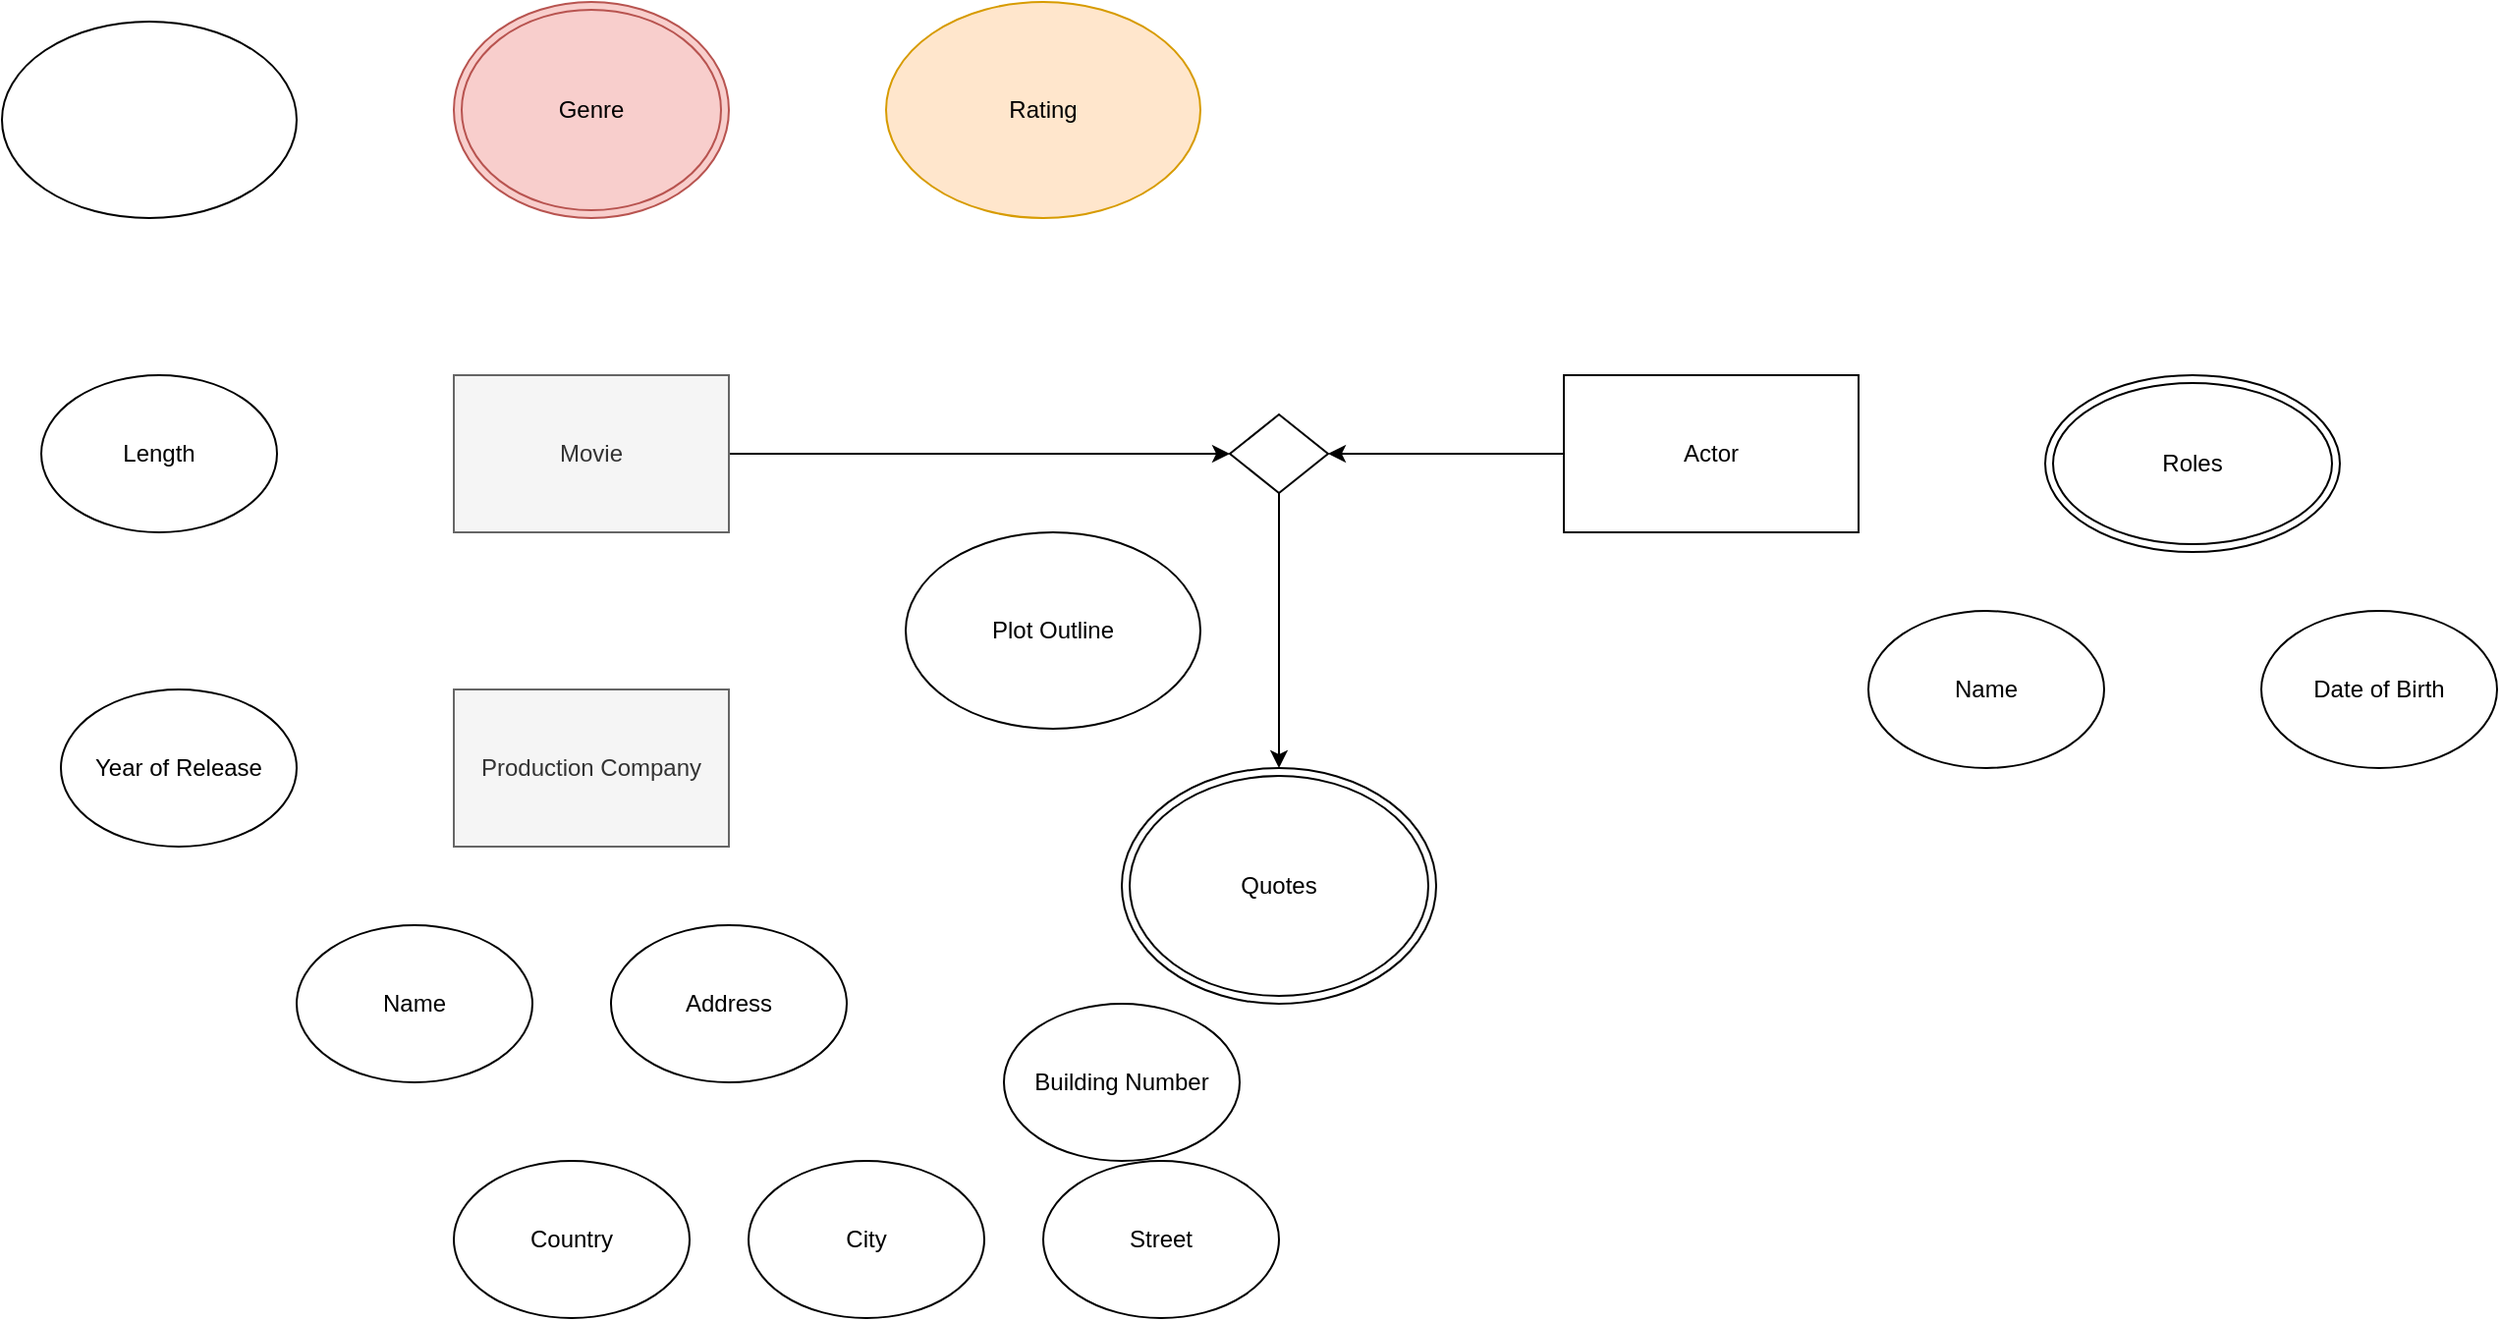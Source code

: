 <mxfile version="14.7.0" type="github">
  <diagram id="sgW8315THJMmDeOMLILc" name="Page-1">
    <mxGraphModel dx="998" dy="548" grid="1" gridSize="10" guides="1" tooltips="1" connect="1" arrows="1" fold="1" page="1" pageScale="1" pageWidth="850" pageHeight="1100" math="0" shadow="0">
      <root>
        <mxCell id="0" />
        <mxCell id="1" parent="0" />
        <mxCell id="Qs5P2ZCcg5z2vbFwHX0I-29" value="" style="edgeStyle=orthogonalEdgeStyle;rounded=0;orthogonalLoop=1;jettySize=auto;html=1;entryX=0;entryY=0.5;entryDx=0;entryDy=0;" edge="1" parent="1" source="68K0g6yoqlShgge0QlgU-1" target="Qs5P2ZCcg5z2vbFwHX0I-22">
          <mxGeometry relative="1" as="geometry">
            <mxPoint x="650" y="270" as="targetPoint" />
          </mxGeometry>
        </mxCell>
        <mxCell id="68K0g6yoqlShgge0QlgU-1" value="Movie" style="rounded=0;whiteSpace=wrap;html=1;fillColor=#f5f5f5;strokeColor=#666666;fontColor=#333333;" parent="1" vertex="1">
          <mxGeometry x="320" y="240" width="140" height="80" as="geometry" />
        </mxCell>
        <mxCell id="68K0g6yoqlShgge0QlgU-12" value="Genre" style="ellipse;shape=doubleEllipse;whiteSpace=wrap;html=1;fillColor=#f8cecc;strokeColor=#b85450;" parent="1" vertex="1">
          <mxGeometry x="320" y="50" width="140" height="110" as="geometry" />
        </mxCell>
        <mxCell id="Qs5P2ZCcg5z2vbFwHX0I-3" value="" style="ellipse;whiteSpace=wrap;html=1;" vertex="1" parent="1">
          <mxGeometry x="90" y="60" width="150" height="100" as="geometry" />
        </mxCell>
        <mxCell id="Qs5P2ZCcg5z2vbFwHX0I-4" value="Rating" style="ellipse;whiteSpace=wrap;html=1;fillColor=#ffe6cc;strokeColor=#d79b00;" vertex="1" parent="1">
          <mxGeometry x="540" y="50" width="160" height="110" as="geometry" />
        </mxCell>
        <mxCell id="Qs5P2ZCcg5z2vbFwHX0I-5" value="Length" style="ellipse;whiteSpace=wrap;html=1;" vertex="1" parent="1">
          <mxGeometry x="110" y="240" width="120" height="80" as="geometry" />
        </mxCell>
        <mxCell id="Qs5P2ZCcg5z2vbFwHX0I-6" value="Year of Release" style="ellipse;whiteSpace=wrap;html=1;" vertex="1" parent="1">
          <mxGeometry x="120" y="400" width="120" height="80" as="geometry" />
        </mxCell>
        <mxCell id="Qs5P2ZCcg5z2vbFwHX0I-8" value="Plot Outline" style="ellipse;whiteSpace=wrap;html=1;" vertex="1" parent="1">
          <mxGeometry x="550" y="320" width="150" height="100" as="geometry" />
        </mxCell>
        <mxCell id="Qs5P2ZCcg5z2vbFwHX0I-9" value="Name" style="ellipse;whiteSpace=wrap;html=1;" vertex="1" parent="1">
          <mxGeometry x="240" y="520" width="120" height="80" as="geometry" />
        </mxCell>
        <mxCell id="Qs5P2ZCcg5z2vbFwHX0I-10" value="Address" style="ellipse;whiteSpace=wrap;html=1;" vertex="1" parent="1">
          <mxGeometry x="400" y="520" width="120" height="80" as="geometry" />
        </mxCell>
        <mxCell id="Qs5P2ZCcg5z2vbFwHX0I-11" value="Country" style="ellipse;whiteSpace=wrap;html=1;" vertex="1" parent="1">
          <mxGeometry x="320" y="640" width="120" height="80" as="geometry" />
        </mxCell>
        <mxCell id="Qs5P2ZCcg5z2vbFwHX0I-12" value="City" style="ellipse;whiteSpace=wrap;html=1;" vertex="1" parent="1">
          <mxGeometry x="470" y="640" width="120" height="80" as="geometry" />
        </mxCell>
        <mxCell id="Qs5P2ZCcg5z2vbFwHX0I-13" value="Street" style="ellipse;whiteSpace=wrap;html=1;" vertex="1" parent="1">
          <mxGeometry x="620" y="640" width="120" height="80" as="geometry" />
        </mxCell>
        <mxCell id="Qs5P2ZCcg5z2vbFwHX0I-14" value="Building Number" style="ellipse;whiteSpace=wrap;html=1;" vertex="1" parent="1">
          <mxGeometry x="600" y="560" width="120" height="80" as="geometry" />
        </mxCell>
        <mxCell id="Qs5P2ZCcg5z2vbFwHX0I-23" value="" style="edgeStyle=orthogonalEdgeStyle;rounded=0;orthogonalLoop=1;jettySize=auto;html=1;" edge="1" parent="1" source="Qs5P2ZCcg5z2vbFwHX0I-15" target="Qs5P2ZCcg5z2vbFwHX0I-22">
          <mxGeometry relative="1" as="geometry" />
        </mxCell>
        <mxCell id="Qs5P2ZCcg5z2vbFwHX0I-15" value="Actor" style="rounded=0;whiteSpace=wrap;html=1;" vertex="1" parent="1">
          <mxGeometry x="885" y="240" width="150" height="80" as="geometry" />
        </mxCell>
        <mxCell id="Qs5P2ZCcg5z2vbFwHX0I-16" value="Production Company" style="rounded=0;whiteSpace=wrap;html=1;fillColor=#f5f5f5;strokeColor=#666666;fontColor=#333333;" vertex="1" parent="1">
          <mxGeometry x="320" y="400" width="140" height="80" as="geometry" />
        </mxCell>
        <mxCell id="Qs5P2ZCcg5z2vbFwHX0I-17" value="Name" style="ellipse;whiteSpace=wrap;html=1;" vertex="1" parent="1">
          <mxGeometry x="1040" y="360" width="120" height="80" as="geometry" />
        </mxCell>
        <mxCell id="Qs5P2ZCcg5z2vbFwHX0I-19" value="Quotes" style="ellipse;shape=doubleEllipse;whiteSpace=wrap;html=1;" vertex="1" parent="1">
          <mxGeometry x="660" y="440" width="160" height="120" as="geometry" />
        </mxCell>
        <mxCell id="Qs5P2ZCcg5z2vbFwHX0I-27" value="" style="edgeStyle=orthogonalEdgeStyle;rounded=0;orthogonalLoop=1;jettySize=auto;html=1;entryX=0.5;entryY=0;entryDx=0;entryDy=0;" edge="1" parent="1" source="Qs5P2ZCcg5z2vbFwHX0I-22" target="Qs5P2ZCcg5z2vbFwHX0I-19">
          <mxGeometry relative="1" as="geometry">
            <mxPoint x="740" y="420" as="targetPoint" />
          </mxGeometry>
        </mxCell>
        <mxCell id="Qs5P2ZCcg5z2vbFwHX0I-22" value="" style="rhombus;whiteSpace=wrap;html=1;" vertex="1" parent="1">
          <mxGeometry x="715" y="260" width="50" height="40" as="geometry" />
        </mxCell>
        <mxCell id="Qs5P2ZCcg5z2vbFwHX0I-30" value="Date of Birth" style="ellipse;whiteSpace=wrap;html=1;" vertex="1" parent="1">
          <mxGeometry x="1240" y="360" width="120" height="80" as="geometry" />
        </mxCell>
        <mxCell id="Qs5P2ZCcg5z2vbFwHX0I-31" value="Roles" style="ellipse;shape=doubleEllipse;whiteSpace=wrap;html=1;" vertex="1" parent="1">
          <mxGeometry x="1130" y="240" width="150" height="90" as="geometry" />
        </mxCell>
      </root>
    </mxGraphModel>
  </diagram>
</mxfile>
